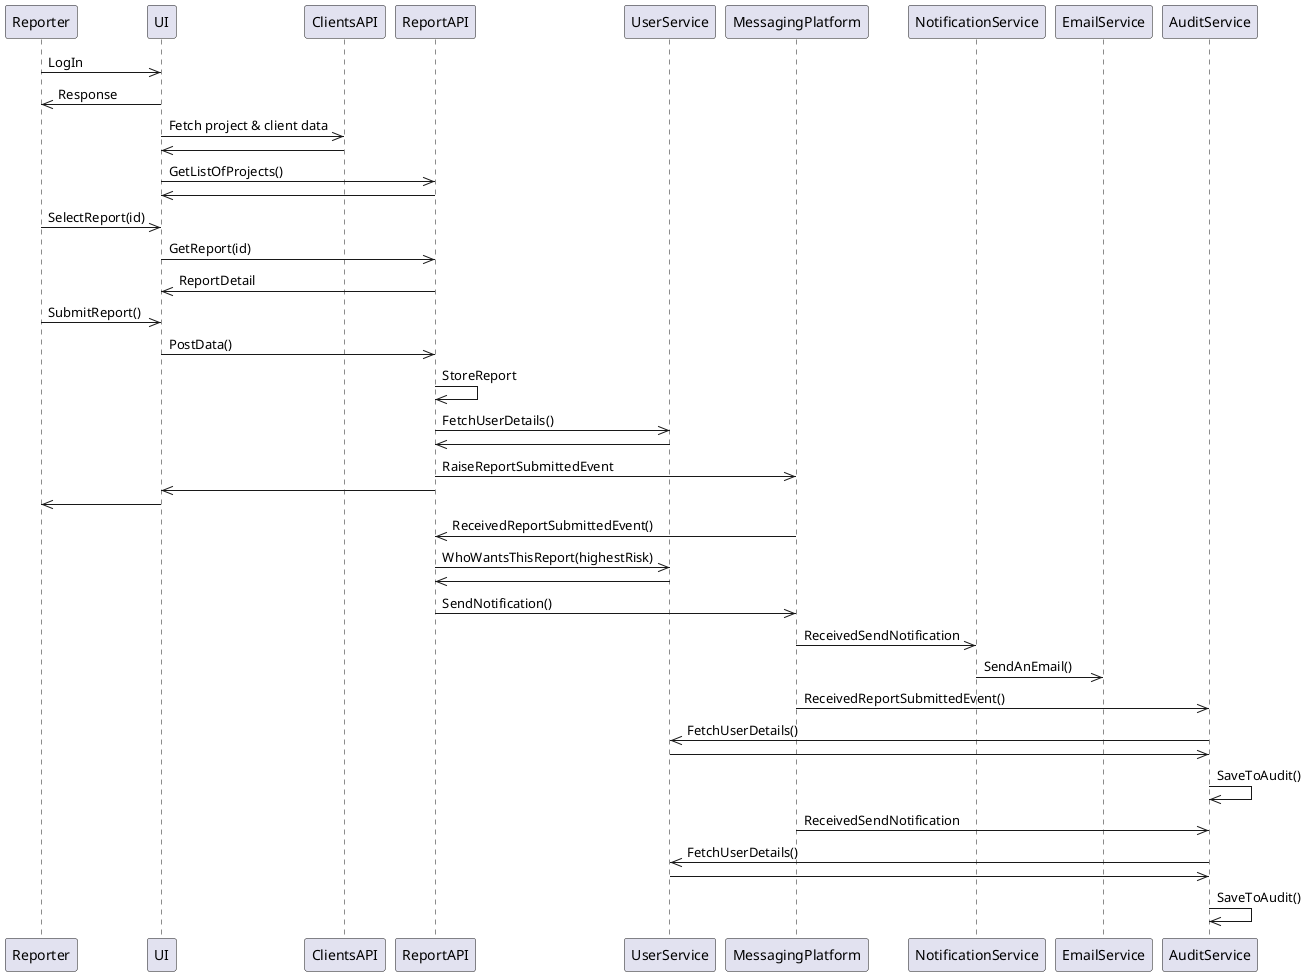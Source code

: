 @startuml Report Submission
Reporter->>UI: LogIn
UI->>Reporter: Response
UI->>ClientsAPI: Fetch project & client data
ClientsAPI->>UI: 
UI->>ReportAPI: GetListOfProjects()
ReportAPI->>UI: 
Reporter->>UI: SelectReport(id)
UI->>ReportAPI: GetReport(id)
ReportAPI->>UI: ReportDetail
Reporter->>UI: SubmitReport()
UI->>ReportAPI: PostData()
ReportAPI->>ReportAPI: StoreReport
ReportAPI->>UserService: FetchUserDetails()
UserService->>ReportAPI: 
ReportAPI->>MessagingPlatform: RaiseReportSubmittedEvent
ReportAPI->>UI: 
UI->>Reporter: 
MessagingPlatform->>ReportAPI: ReceivedReportSubmittedEvent()
ReportAPI->>UserService: WhoWantsThisReport(highestRisk)
UserService->>ReportAPI: 
ReportAPI->>MessagingPlatform: SendNotification()    
MessagingPlatform->>NotificationService: ReceivedSendNotification
NotificationService->>EmailService: SendAnEmail()
MessagingPlatform->>AuditService: ReceivedReportSubmittedEvent()
AuditService->>UserService: FetchUserDetails()
UserService->>AuditService: 
AuditService->>AuditService: SaveToAudit()
MessagingPlatform->>AuditService: ReceivedSendNotification
AuditService->>UserService: FetchUserDetails()
UserService->>AuditService: 
AuditService->>AuditService: SaveToAudit()
